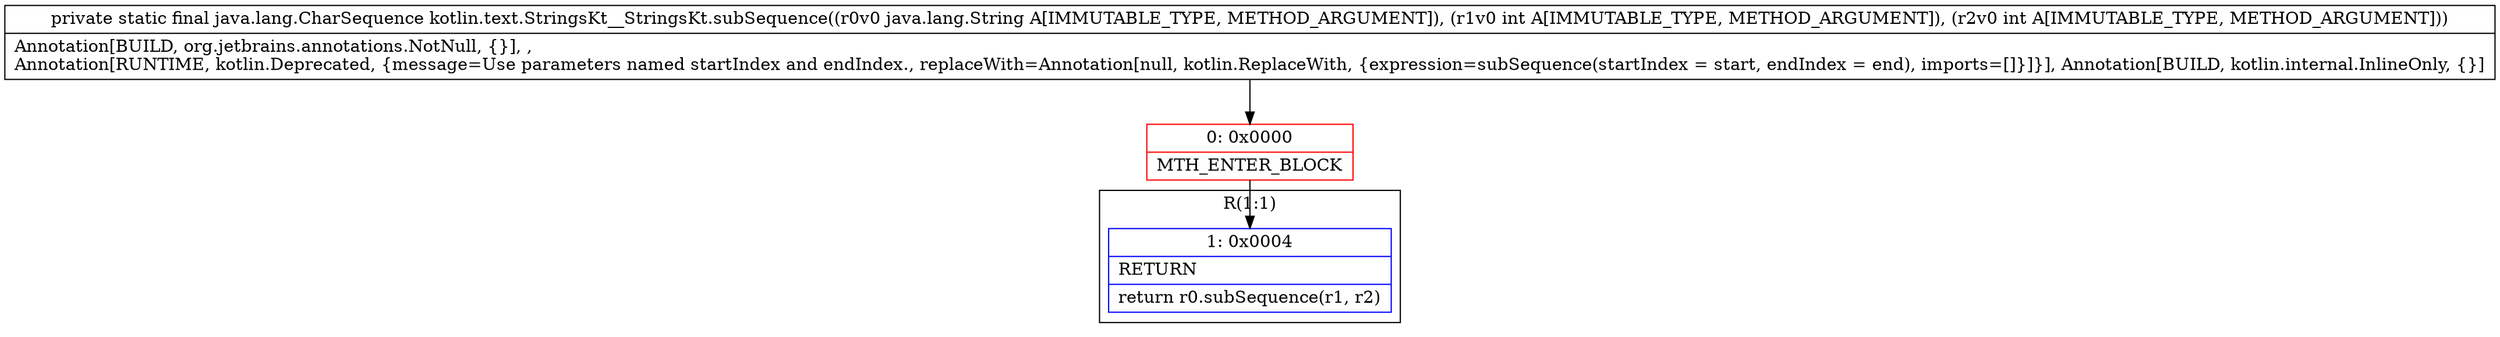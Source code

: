 digraph "CFG forkotlin.text.StringsKt__StringsKt.subSequence(Ljava\/lang\/String;II)Ljava\/lang\/CharSequence;" {
subgraph cluster_Region_726632970 {
label = "R(1:1)";
node [shape=record,color=blue];
Node_1 [shape=record,label="{1\:\ 0x0004|RETURN\l|return r0.subSequence(r1, r2)\l}"];
}
Node_0 [shape=record,color=red,label="{0\:\ 0x0000|MTH_ENTER_BLOCK\l}"];
MethodNode[shape=record,label="{private static final java.lang.CharSequence kotlin.text.StringsKt__StringsKt.subSequence((r0v0 java.lang.String A[IMMUTABLE_TYPE, METHOD_ARGUMENT]), (r1v0 int A[IMMUTABLE_TYPE, METHOD_ARGUMENT]), (r2v0 int A[IMMUTABLE_TYPE, METHOD_ARGUMENT]))  | Annotation[BUILD, org.jetbrains.annotations.NotNull, \{\}], , \lAnnotation[RUNTIME, kotlin.Deprecated, \{message=Use parameters named startIndex and endIndex., replaceWith=Annotation[null, kotlin.ReplaceWith, \{expression=subSequence(startIndex = start, endIndex = end), imports=[]\}]\}], Annotation[BUILD, kotlin.internal.InlineOnly, \{\}]\l}"];
MethodNode -> Node_0;
Node_0 -> Node_1;
}

